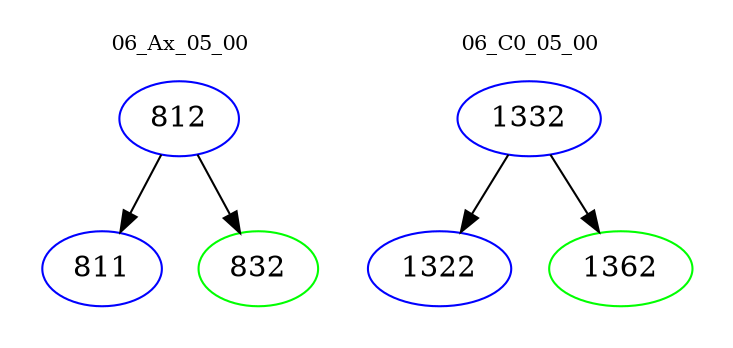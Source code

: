 digraph{
subgraph cluster_0 {
color = white
label = "06_Ax_05_00";
fontsize=10;
T0_812 [label="812", color="blue"]
T0_812 -> T0_811 [color="black"]
T0_811 [label="811", color="blue"]
T0_812 -> T0_832 [color="black"]
T0_832 [label="832", color="green"]
}
subgraph cluster_1 {
color = white
label = "06_C0_05_00";
fontsize=10;
T1_1332 [label="1332", color="blue"]
T1_1332 -> T1_1322 [color="black"]
T1_1322 [label="1322", color="blue"]
T1_1332 -> T1_1362 [color="black"]
T1_1362 [label="1362", color="green"]
}
}
